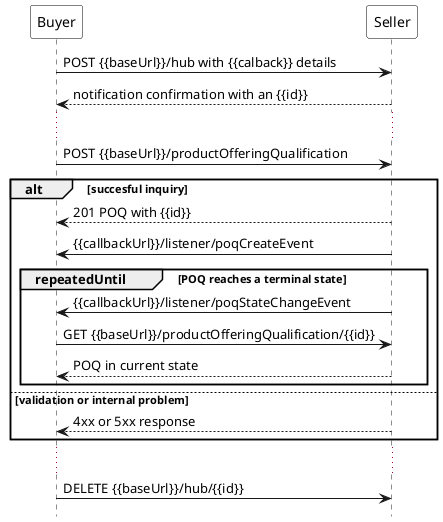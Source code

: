 @startuml
hide footbox

hide footbox
skinparam {
    ParticipantBackgroundColor White
    ParticipantBorderColor Black
}

participant Buyer
participant Seller

Buyer -> Seller : POST {{baseUrl}}/hub with {{calback}} details
Seller --> Buyer: notification confirmation with an {{id}}
...
Buyer -> Seller : POST {{baseUrl}}/productOfferingQualification

alt succesful inquiry
Seller --> Buyer : 201 POQ with {{id}} 
Seller -> Buyer:  {{callbackUrl}}/listener/poqCreateEvent

group repeatedUntil  [POQ reaches a terminal state]
    Seller -> Buyer: {{callbackUrl}}/listener/poqStateChangeEvent
    Buyer -> Seller :   GET {{baseUrl}}/productOfferingQualification/{{id}}
    return POQ in current state
end



else validation or internal problem

Seller --> Buyer : 4xx or 5xx response
end 
...
Buyer -> Seller : DELETE {{baseUrl}}/hub/{{id}} 

@enduml